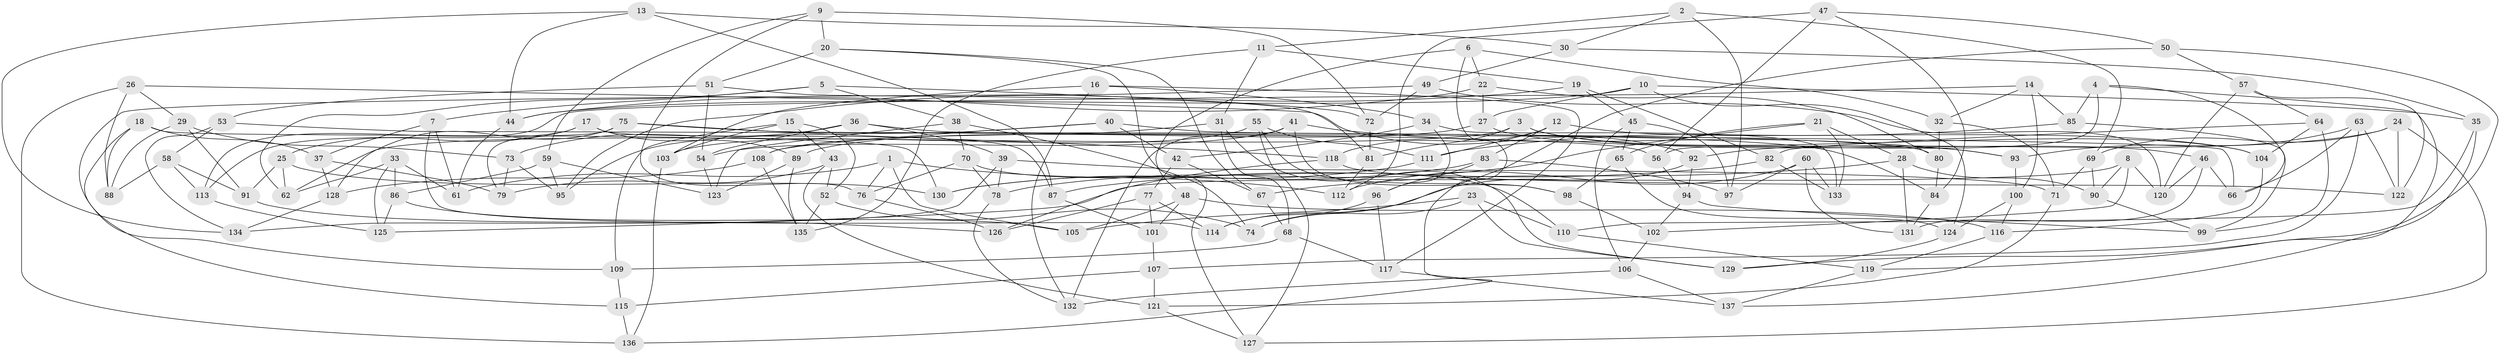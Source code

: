// coarse degree distribution, {11: 0.047619047619047616, 4: 0.75, 7: 0.011904761904761904, 10: 0.05952380952380952, 3: 0.08333333333333333, 12: 0.011904761904761904, 9: 0.023809523809523808, 6: 0.011904761904761904}
// Generated by graph-tools (version 1.1) at 2025/53/03/04/25 22:53:47]
// undirected, 137 vertices, 274 edges
graph export_dot {
  node [color=gray90,style=filled];
  1;
  2;
  3;
  4;
  5;
  6;
  7;
  8;
  9;
  10;
  11;
  12;
  13;
  14;
  15;
  16;
  17;
  18;
  19;
  20;
  21;
  22;
  23;
  24;
  25;
  26;
  27;
  28;
  29;
  30;
  31;
  32;
  33;
  34;
  35;
  36;
  37;
  38;
  39;
  40;
  41;
  42;
  43;
  44;
  45;
  46;
  47;
  48;
  49;
  50;
  51;
  52;
  53;
  54;
  55;
  56;
  57;
  58;
  59;
  60;
  61;
  62;
  63;
  64;
  65;
  66;
  67;
  68;
  69;
  70;
  71;
  72;
  73;
  74;
  75;
  76;
  77;
  78;
  79;
  80;
  81;
  82;
  83;
  84;
  85;
  86;
  87;
  88;
  89;
  90;
  91;
  92;
  93;
  94;
  95;
  96;
  97;
  98;
  99;
  100;
  101;
  102;
  103;
  104;
  105;
  106;
  107;
  108;
  109;
  110;
  111;
  112;
  113;
  114;
  115;
  116;
  117;
  118;
  119;
  120;
  121;
  122;
  123;
  124;
  125;
  126;
  127;
  128;
  129;
  130;
  131;
  132;
  133;
  134;
  135;
  136;
  137;
  1 -- 112;
  1 -- 76;
  1 -- 61;
  1 -- 105;
  2 -- 30;
  2 -- 11;
  2 -- 97;
  2 -- 69;
  3 -- 81;
  3 -- 62;
  3 -- 46;
  3 -- 104;
  4 -- 56;
  4 -- 66;
  4 -- 119;
  4 -- 85;
  5 -- 7;
  5 -- 38;
  5 -- 72;
  5 -- 62;
  6 -- 22;
  6 -- 136;
  6 -- 48;
  6 -- 32;
  7 -- 114;
  7 -- 61;
  7 -- 37;
  8 -- 125;
  8 -- 102;
  8 -- 90;
  8 -- 120;
  9 -- 76;
  9 -- 20;
  9 -- 59;
  9 -- 72;
  10 -- 44;
  10 -- 35;
  10 -- 124;
  10 -- 27;
  11 -- 135;
  11 -- 31;
  11 -- 19;
  12 -- 104;
  12 -- 111;
  12 -- 118;
  12 -- 83;
  13 -- 44;
  13 -- 87;
  13 -- 30;
  13 -- 134;
  14 -- 32;
  14 -- 85;
  14 -- 113;
  14 -- 100;
  15 -- 109;
  15 -- 52;
  15 -- 43;
  15 -- 103;
  16 -- 103;
  16 -- 132;
  16 -- 34;
  16 -- 117;
  17 -- 87;
  17 -- 113;
  17 -- 25;
  17 -- 89;
  18 -- 88;
  18 -- 37;
  18 -- 115;
  18 -- 130;
  19 -- 82;
  19 -- 45;
  19 -- 95;
  20 -- 67;
  20 -- 51;
  20 -- 127;
  21 -- 78;
  21 -- 65;
  21 -- 28;
  21 -- 133;
  22 -- 27;
  22 -- 44;
  22 -- 80;
  23 -- 105;
  23 -- 74;
  23 -- 129;
  23 -- 110;
  24 -- 69;
  24 -- 127;
  24 -- 92;
  24 -- 122;
  25 -- 91;
  25 -- 130;
  25 -- 62;
  26 -- 92;
  26 -- 29;
  26 -- 136;
  26 -- 88;
  27 -- 93;
  27 -- 89;
  28 -- 131;
  28 -- 67;
  28 -- 90;
  29 -- 91;
  29 -- 88;
  29 -- 73;
  30 -- 49;
  30 -- 35;
  31 -- 68;
  31 -- 108;
  31 -- 129;
  32 -- 80;
  32 -- 71;
  33 -- 61;
  33 -- 62;
  33 -- 125;
  33 -- 86;
  34 -- 42;
  34 -- 96;
  34 -- 133;
  35 -- 137;
  35 -- 110;
  36 -- 56;
  36 -- 73;
  36 -- 54;
  36 -- 39;
  37 -- 79;
  37 -- 128;
  38 -- 123;
  38 -- 74;
  38 -- 70;
  39 -- 134;
  39 -- 71;
  39 -- 78;
  40 -- 95;
  40 -- 108;
  40 -- 42;
  40 -- 80;
  41 -- 54;
  41 -- 132;
  41 -- 93;
  41 -- 98;
  42 -- 77;
  42 -- 67;
  43 -- 121;
  43 -- 79;
  43 -- 52;
  44 -- 61;
  45 -- 97;
  45 -- 65;
  45 -- 106;
  46 -- 120;
  46 -- 131;
  46 -- 66;
  47 -- 50;
  47 -- 84;
  47 -- 112;
  47 -- 56;
  48 -- 116;
  48 -- 105;
  48 -- 101;
  49 -- 120;
  49 -- 109;
  49 -- 72;
  50 -- 74;
  50 -- 57;
  50 -- 129;
  51 -- 53;
  51 -- 54;
  51 -- 81;
  52 -- 74;
  52 -- 135;
  53 -- 58;
  53 -- 66;
  53 -- 134;
  54 -- 123;
  55 -- 103;
  55 -- 98;
  55 -- 127;
  55 -- 111;
  56 -- 94;
  57 -- 64;
  57 -- 122;
  57 -- 120;
  58 -- 113;
  58 -- 91;
  58 -- 88;
  59 -- 123;
  59 -- 95;
  59 -- 86;
  60 -- 97;
  60 -- 133;
  60 -- 131;
  60 -- 112;
  63 -- 66;
  63 -- 122;
  63 -- 107;
  63 -- 93;
  64 -- 99;
  64 -- 104;
  64 -- 82;
  65 -- 98;
  65 -- 124;
  67 -- 68;
  68 -- 117;
  68 -- 109;
  69 -- 71;
  69 -- 90;
  70 -- 78;
  70 -- 110;
  70 -- 76;
  71 -- 121;
  72 -- 81;
  73 -- 79;
  73 -- 95;
  75 -- 118;
  75 -- 79;
  75 -- 128;
  75 -- 84;
  76 -- 126;
  77 -- 101;
  77 -- 126;
  77 -- 114;
  78 -- 132;
  80 -- 84;
  81 -- 112;
  82 -- 133;
  82 -- 87;
  83 -- 97;
  83 -- 130;
  83 -- 96;
  84 -- 131;
  85 -- 99;
  85 -- 111;
  86 -- 125;
  86 -- 105;
  87 -- 101;
  89 -- 135;
  89 -- 123;
  90 -- 99;
  91 -- 126;
  92 -- 114;
  92 -- 94;
  93 -- 100;
  94 -- 102;
  94 -- 99;
  96 -- 117;
  96 -- 114;
  98 -- 102;
  100 -- 116;
  100 -- 124;
  101 -- 107;
  102 -- 106;
  103 -- 136;
  104 -- 116;
  106 -- 137;
  106 -- 132;
  107 -- 115;
  107 -- 121;
  108 -- 128;
  108 -- 135;
  109 -- 115;
  110 -- 119;
  111 -- 130;
  113 -- 125;
  115 -- 136;
  116 -- 119;
  117 -- 137;
  118 -- 126;
  118 -- 122;
  119 -- 137;
  121 -- 127;
  124 -- 129;
  128 -- 134;
}
